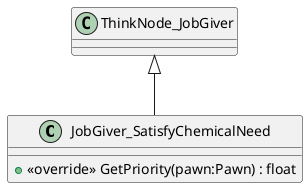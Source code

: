 @startuml
class JobGiver_SatisfyChemicalNeed {
    + <<override>> GetPriority(pawn:Pawn) : float
}
ThinkNode_JobGiver <|-- JobGiver_SatisfyChemicalNeed
@enduml
